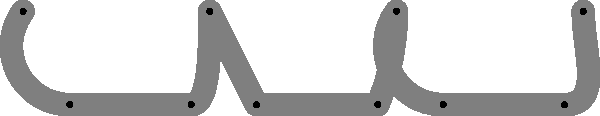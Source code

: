 size(300,0);
pair[] z=new pair[10];

z[0]=(0,100); z[1]=(50,0); z[2]=(180,0);

for(int n=3; n <= 9; ++n)
  z[n]=z[n-3]+(200,0);

path p=z[0]..z[1]---z[2]::{up}z[3]
     &z[3]..z[4]--z[5]::{up}z[6]
     &z[6]::z[7]---z[8]..{up}z[9];

draw(p,grey+linewidth(4mm));

for(int n=0; n <= 9; ++n)
  dot(z[n]);
